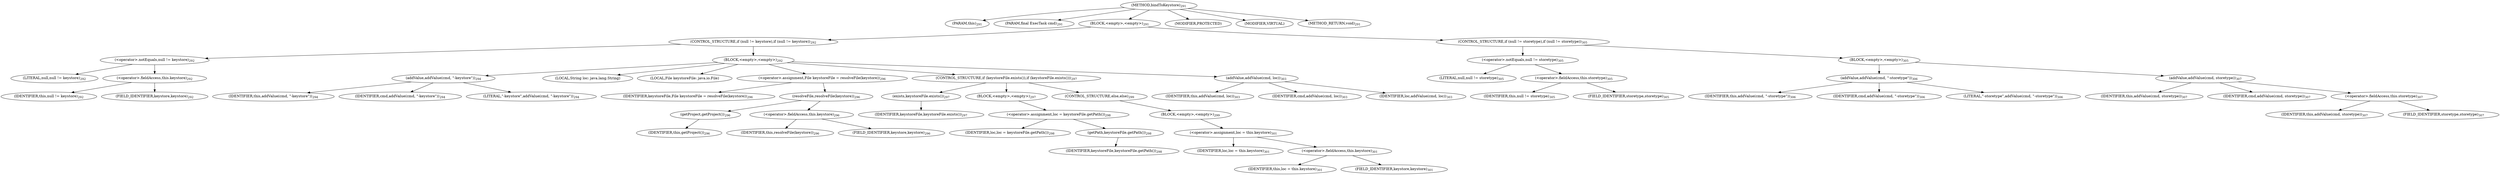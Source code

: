 digraph "bindToKeystore" {  
"390" [label = <(METHOD,bindToKeystore)<SUB>291</SUB>> ]
"30" [label = <(PARAM,this)<SUB>291</SUB>> ]
"391" [label = <(PARAM,final ExecTask cmd)<SUB>291</SUB>> ]
"392" [label = <(BLOCK,&lt;empty&gt;,&lt;empty&gt;)<SUB>291</SUB>> ]
"393" [label = <(CONTROL_STRUCTURE,if (null != keystore),if (null != keystore))<SUB>292</SUB>> ]
"394" [label = <(&lt;operator&gt;.notEquals,null != keystore)<SUB>292</SUB>> ]
"395" [label = <(LITERAL,null,null != keystore)<SUB>292</SUB>> ]
"396" [label = <(&lt;operator&gt;.fieldAccess,this.keystore)<SUB>292</SUB>> ]
"397" [label = <(IDENTIFIER,this,null != keystore)<SUB>292</SUB>> ]
"398" [label = <(FIELD_IDENTIFIER,keystore,keystore)<SUB>292</SUB>> ]
"399" [label = <(BLOCK,&lt;empty&gt;,&lt;empty&gt;)<SUB>292</SUB>> ]
"400" [label = <(addValue,addValue(cmd, &quot;-keystore&quot;))<SUB>294</SUB>> ]
"29" [label = <(IDENTIFIER,this,addValue(cmd, &quot;-keystore&quot;))<SUB>294</SUB>> ]
"401" [label = <(IDENTIFIER,cmd,addValue(cmd, &quot;-keystore&quot;))<SUB>294</SUB>> ]
"402" [label = <(LITERAL,&quot;-keystore&quot;,addValue(cmd, &quot;-keystore&quot;))<SUB>294</SUB>> ]
"403" [label = <(LOCAL,String loc: java.lang.String)> ]
"404" [label = <(LOCAL,File keystoreFile: java.io.File)> ]
"405" [label = <(&lt;operator&gt;.assignment,File keystoreFile = resolveFile(keystore))<SUB>296</SUB>> ]
"406" [label = <(IDENTIFIER,keystoreFile,File keystoreFile = resolveFile(keystore))<SUB>296</SUB>> ]
"407" [label = <(resolveFile,resolveFile(keystore))<SUB>296</SUB>> ]
"408" [label = <(getProject,getProject())<SUB>296</SUB>> ]
"31" [label = <(IDENTIFIER,this,getProject())<SUB>296</SUB>> ]
"409" [label = <(&lt;operator&gt;.fieldAccess,this.keystore)<SUB>296</SUB>> ]
"410" [label = <(IDENTIFIER,this,resolveFile(keystore))<SUB>296</SUB>> ]
"411" [label = <(FIELD_IDENTIFIER,keystore,keystore)<SUB>296</SUB>> ]
"412" [label = <(CONTROL_STRUCTURE,if (keystoreFile.exists()),if (keystoreFile.exists()))<SUB>297</SUB>> ]
"413" [label = <(exists,keystoreFile.exists())<SUB>297</SUB>> ]
"414" [label = <(IDENTIFIER,keystoreFile,keystoreFile.exists())<SUB>297</SUB>> ]
"415" [label = <(BLOCK,&lt;empty&gt;,&lt;empty&gt;)<SUB>297</SUB>> ]
"416" [label = <(&lt;operator&gt;.assignment,loc = keystoreFile.getPath())<SUB>298</SUB>> ]
"417" [label = <(IDENTIFIER,loc,loc = keystoreFile.getPath())<SUB>298</SUB>> ]
"418" [label = <(getPath,keystoreFile.getPath())<SUB>298</SUB>> ]
"419" [label = <(IDENTIFIER,keystoreFile,keystoreFile.getPath())<SUB>298</SUB>> ]
"420" [label = <(CONTROL_STRUCTURE,else,else)<SUB>299</SUB>> ]
"421" [label = <(BLOCK,&lt;empty&gt;,&lt;empty&gt;)<SUB>299</SUB>> ]
"422" [label = <(&lt;operator&gt;.assignment,loc = this.keystore)<SUB>301</SUB>> ]
"423" [label = <(IDENTIFIER,loc,loc = this.keystore)<SUB>301</SUB>> ]
"424" [label = <(&lt;operator&gt;.fieldAccess,this.keystore)<SUB>301</SUB>> ]
"425" [label = <(IDENTIFIER,this,loc = this.keystore)<SUB>301</SUB>> ]
"426" [label = <(FIELD_IDENTIFIER,keystore,keystore)<SUB>301</SUB>> ]
"427" [label = <(addValue,addValue(cmd, loc))<SUB>303</SUB>> ]
"32" [label = <(IDENTIFIER,this,addValue(cmd, loc))<SUB>303</SUB>> ]
"428" [label = <(IDENTIFIER,cmd,addValue(cmd, loc))<SUB>303</SUB>> ]
"429" [label = <(IDENTIFIER,loc,addValue(cmd, loc))<SUB>303</SUB>> ]
"430" [label = <(CONTROL_STRUCTURE,if (null != storetype),if (null != storetype))<SUB>305</SUB>> ]
"431" [label = <(&lt;operator&gt;.notEquals,null != storetype)<SUB>305</SUB>> ]
"432" [label = <(LITERAL,null,null != storetype)<SUB>305</SUB>> ]
"433" [label = <(&lt;operator&gt;.fieldAccess,this.storetype)<SUB>305</SUB>> ]
"434" [label = <(IDENTIFIER,this,null != storetype)<SUB>305</SUB>> ]
"435" [label = <(FIELD_IDENTIFIER,storetype,storetype)<SUB>305</SUB>> ]
"436" [label = <(BLOCK,&lt;empty&gt;,&lt;empty&gt;)<SUB>305</SUB>> ]
"437" [label = <(addValue,addValue(cmd, &quot;-storetype&quot;))<SUB>306</SUB>> ]
"33" [label = <(IDENTIFIER,this,addValue(cmd, &quot;-storetype&quot;))<SUB>306</SUB>> ]
"438" [label = <(IDENTIFIER,cmd,addValue(cmd, &quot;-storetype&quot;))<SUB>306</SUB>> ]
"439" [label = <(LITERAL,&quot;-storetype&quot;,addValue(cmd, &quot;-storetype&quot;))<SUB>306</SUB>> ]
"440" [label = <(addValue,addValue(cmd, storetype))<SUB>307</SUB>> ]
"34" [label = <(IDENTIFIER,this,addValue(cmd, storetype))<SUB>307</SUB>> ]
"441" [label = <(IDENTIFIER,cmd,addValue(cmd, storetype))<SUB>307</SUB>> ]
"442" [label = <(&lt;operator&gt;.fieldAccess,this.storetype)<SUB>307</SUB>> ]
"443" [label = <(IDENTIFIER,this,addValue(cmd, storetype))<SUB>307</SUB>> ]
"444" [label = <(FIELD_IDENTIFIER,storetype,storetype)<SUB>307</SUB>> ]
"445" [label = <(MODIFIER,PROTECTED)> ]
"446" [label = <(MODIFIER,VIRTUAL)> ]
"447" [label = <(METHOD_RETURN,void)<SUB>291</SUB>> ]
  "390" -> "30" 
  "390" -> "391" 
  "390" -> "392" 
  "390" -> "445" 
  "390" -> "446" 
  "390" -> "447" 
  "392" -> "393" 
  "392" -> "430" 
  "393" -> "394" 
  "393" -> "399" 
  "394" -> "395" 
  "394" -> "396" 
  "396" -> "397" 
  "396" -> "398" 
  "399" -> "400" 
  "399" -> "403" 
  "399" -> "404" 
  "399" -> "405" 
  "399" -> "412" 
  "399" -> "427" 
  "400" -> "29" 
  "400" -> "401" 
  "400" -> "402" 
  "405" -> "406" 
  "405" -> "407" 
  "407" -> "408" 
  "407" -> "409" 
  "408" -> "31" 
  "409" -> "410" 
  "409" -> "411" 
  "412" -> "413" 
  "412" -> "415" 
  "412" -> "420" 
  "413" -> "414" 
  "415" -> "416" 
  "416" -> "417" 
  "416" -> "418" 
  "418" -> "419" 
  "420" -> "421" 
  "421" -> "422" 
  "422" -> "423" 
  "422" -> "424" 
  "424" -> "425" 
  "424" -> "426" 
  "427" -> "32" 
  "427" -> "428" 
  "427" -> "429" 
  "430" -> "431" 
  "430" -> "436" 
  "431" -> "432" 
  "431" -> "433" 
  "433" -> "434" 
  "433" -> "435" 
  "436" -> "437" 
  "436" -> "440" 
  "437" -> "33" 
  "437" -> "438" 
  "437" -> "439" 
  "440" -> "34" 
  "440" -> "441" 
  "440" -> "442" 
  "442" -> "443" 
  "442" -> "444" 
}
